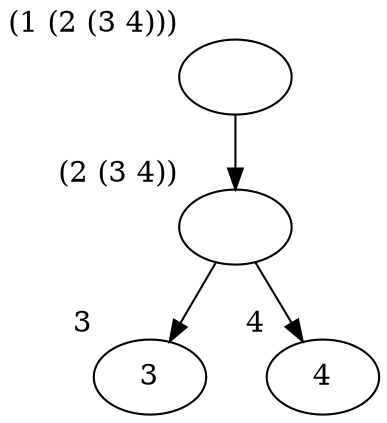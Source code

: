 ## e-2-24-binary.dot
## Mac Radigan

   digraph G {

     nodesep=0.4;
     ranksep=0.5;

     n1 [label=""  xlabel="(1 (2 (3 4)))"]
     n2 [label=""  xlabel="(2 (3 4))"]
     n3 [label="3" xlabel="3"]
     n4 [label="4" xlabel="4"]

     n1 -> n2
     n2 -> n3
     n2 -> n4

  }

## *EOF*
